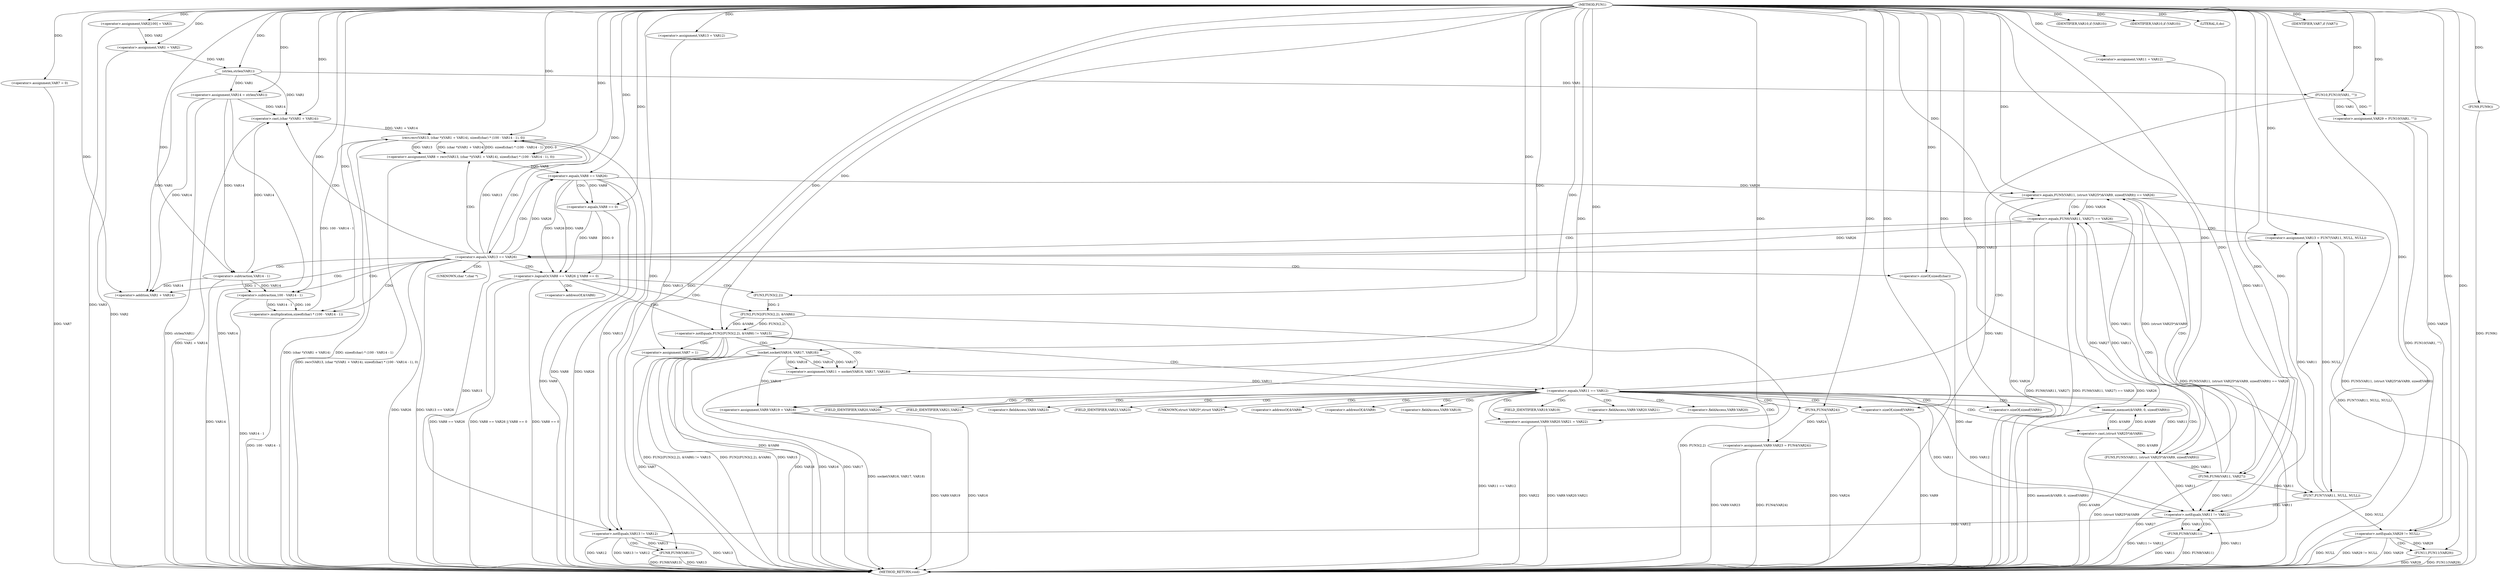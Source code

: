 digraph FUN1 {  
"1000100" [label = "(METHOD,FUN1)" ]
"1000286" [label = "(METHOD_RETURN,void)" ]
"1000104" [label = "(<operator>.assignment,VAR2[100] = VAR3)" ]
"1000107" [label = "(<operator>.assignment,VAR1 = VAR2)" ]
"1000115" [label = "(<operator>.assignment,VAR7 = 0)" ]
"1000122" [label = "(<operator>.assignment,VAR11 = VAR12)" ]
"1000126" [label = "(<operator>.assignment,VAR13 = VAR12)" ]
"1000130" [label = "(<operator>.assignment,VAR14 = strlen(VAR1))" ]
"1000132" [label = "(strlen,strlen(VAR1))" ]
"1000137" [label = "(<operator>.notEquals,FUN2(FUN3(2,2), &VAR6) != VAR15)" ]
"1000138" [label = "(FUN2,FUN2(FUN3(2,2), &VAR6))" ]
"1000139" [label = "(FUN3,FUN3(2,2))" ]
"1000147" [label = "(<operator>.assignment,VAR7 = 1)" ]
"1000150" [label = "(<operator>.assignment,VAR11 = socket(VAR16, VAR17, VAR18))" ]
"1000152" [label = "(socket,socket(VAR16, VAR17, VAR18))" ]
"1000157" [label = "(<operator>.equals,VAR11 == VAR12)" ]
"1000162" [label = "(memset,memset(&VAR9, 0, sizeof(VAR9)))" ]
"1000166" [label = "(<operator>.sizeOf,sizeof(VAR9))" ]
"1000168" [label = "(<operator>.assignment,VAR9.VAR19 = VAR16)" ]
"1000173" [label = "(<operator>.assignment,VAR9.VAR20.VAR21 = VAR22)" ]
"1000180" [label = "(<operator>.assignment,VAR9.VAR23 = FUN4(VAR24))" ]
"1000184" [label = "(FUN4,FUN4(VAR24))" ]
"1000187" [label = "(<operator>.equals,FUN5(VAR11, (struct VAR25*)&VAR9, sizeof(VAR9)) == VAR26)" ]
"1000188" [label = "(FUN5,FUN5(VAR11, (struct VAR25*)&VAR9, sizeof(VAR9)))" ]
"1000190" [label = "(<operator>.cast,(struct VAR25*)&VAR9)" ]
"1000194" [label = "(<operator>.sizeOf,sizeof(VAR9))" ]
"1000200" [label = "(<operator>.equals,FUN6(VAR11, VAR27) == VAR26)" ]
"1000201" [label = "(FUN6,FUN6(VAR11, VAR27))" ]
"1000207" [label = "(<operator>.assignment,VAR13 = FUN7(VAR11, NULL, NULL))" ]
"1000209" [label = "(FUN7,FUN7(VAR11, NULL, NULL))" ]
"1000214" [label = "(<operator>.equals,VAR13 == VAR26)" ]
"1000219" [label = "(<operator>.assignment,VAR8 = recv(VAR13, (char *)(VAR1 + VAR14), sizeof(char) * (100 - VAR14 - 1), 0))" ]
"1000221" [label = "(recv,recv(VAR13, (char *)(VAR1 + VAR14), sizeof(char) * (100 - VAR14 - 1), 0))" ]
"1000223" [label = "(<operator>.cast,(char *)(VAR1 + VAR14))" ]
"1000225" [label = "(<operator>.addition,VAR1 + VAR14)" ]
"1000228" [label = "(<operator>.multiplication,sizeof(char) * (100 - VAR14 - 1))" ]
"1000229" [label = "(<operator>.sizeOf,sizeof(char))" ]
"1000231" [label = "(<operator>.subtraction,100 - VAR14 - 1)" ]
"1000233" [label = "(<operator>.subtraction,VAR14 - 1)" ]
"1000238" [label = "(<operator>.logicalOr,VAR8 == VAR26 || VAR8 == 0)" ]
"1000239" [label = "(<operator>.equals,VAR8 == VAR26)" ]
"1000242" [label = "(<operator>.equals,VAR8 == 0)" ]
"1000248" [label = "(IDENTIFIER,VAR10,if (VAR10))" ]
"1000251" [label = "(IDENTIFIER,VAR10,if (VAR10))" ]
"1000253" [label = "(LITERAL,0,do)" ]
"1000255" [label = "(<operator>.notEquals,VAR11 != VAR12)" ]
"1000259" [label = "(FUN8,FUN8(VAR11))" ]
"1000262" [label = "(<operator>.notEquals,VAR13 != VAR12)" ]
"1000266" [label = "(FUN8,FUN8(VAR13))" ]
"1000269" [label = "(IDENTIFIER,VAR7,if (VAR7))" ]
"1000271" [label = "(FUN9,FUN9())" ]
"1000274" [label = "(<operator>.assignment,VAR29 = FUN10(VAR1, \"\"))" ]
"1000276" [label = "(FUN10,FUN10(VAR1, \"\"))" ]
"1000280" [label = "(<operator>.notEquals,VAR29 != NULL)" ]
"1000284" [label = "(FUN11,FUN11(VAR29))" ]
"1000142" [label = "(<operator>.addressOf,&VAR6)" ]
"1000163" [label = "(<operator>.addressOf,&VAR9)" ]
"1000169" [label = "(<operator>.fieldAccess,VAR9.VAR19)" ]
"1000171" [label = "(FIELD_IDENTIFIER,VAR19,VAR19)" ]
"1000174" [label = "(<operator>.fieldAccess,VAR9.VAR20.VAR21)" ]
"1000175" [label = "(<operator>.fieldAccess,VAR9.VAR20)" ]
"1000177" [label = "(FIELD_IDENTIFIER,VAR20,VAR20)" ]
"1000178" [label = "(FIELD_IDENTIFIER,VAR21,VAR21)" ]
"1000181" [label = "(<operator>.fieldAccess,VAR9.VAR23)" ]
"1000183" [label = "(FIELD_IDENTIFIER,VAR23,VAR23)" ]
"1000191" [label = "(UNKNOWN,struct VAR25*,struct VAR25*)" ]
"1000192" [label = "(<operator>.addressOf,&VAR9)" ]
"1000224" [label = "(UNKNOWN,char *,char *)" ]
  "1000184" -> "1000286"  [ label = "DDG: VAR24"] 
  "1000180" -> "1000286"  [ label = "DDG: VAR9.VAR23"] 
  "1000147" -> "1000286"  [ label = "DDG: VAR7"] 
  "1000228" -> "1000286"  [ label = "DDG: 100 - VAR14 - 1"] 
  "1000274" -> "1000286"  [ label = "DDG: FUN10(VAR1, \"\")"] 
  "1000137" -> "1000286"  [ label = "DDG: FUN2(FUN3(2,2), &VAR6)"] 
  "1000255" -> "1000286"  [ label = "DDG: VAR11"] 
  "1000259" -> "1000286"  [ label = "DDG: FUN8(VAR11)"] 
  "1000187" -> "1000286"  [ label = "DDG: FUN5(VAR11, (struct VAR25*)&VAR9, sizeof(VAR9))"] 
  "1000259" -> "1000286"  [ label = "DDG: VAR11"] 
  "1000168" -> "1000286"  [ label = "DDG: VAR16"] 
  "1000187" -> "1000286"  [ label = "DDG: FUN5(VAR11, (struct VAR25*)&VAR9, sizeof(VAR9)) == VAR26"] 
  "1000138" -> "1000286"  [ label = "DDG: &VAR6"] 
  "1000223" -> "1000286"  [ label = "DDG: VAR1 + VAR14"] 
  "1000219" -> "1000286"  [ label = "DDG: recv(VAR13, (char *)(VAR1 + VAR14), sizeof(char) * (100 - VAR14 - 1), 0)"] 
  "1000200" -> "1000286"  [ label = "DDG: FUN6(VAR11, VAR27)"] 
  "1000221" -> "1000286"  [ label = "DDG: (char *)(VAR1 + VAR14)"] 
  "1000207" -> "1000286"  [ label = "DDG: FUN7(VAR11, NULL, NULL)"] 
  "1000284" -> "1000286"  [ label = "DDG: VAR29"] 
  "1000280" -> "1000286"  [ label = "DDG: NULL"] 
  "1000284" -> "1000286"  [ label = "DDG: FUN11(VAR29)"] 
  "1000238" -> "1000286"  [ label = "DDG: VAR8 == VAR26"] 
  "1000231" -> "1000286"  [ label = "DDG: VAR14 - 1"] 
  "1000168" -> "1000286"  [ label = "DDG: VAR9.VAR19"] 
  "1000280" -> "1000286"  [ label = "DDG: VAR29 != NULL"] 
  "1000188" -> "1000286"  [ label = "DDG: (struct VAR25*)&VAR9"] 
  "1000200" -> "1000286"  [ label = "DDG: FUN6(VAR11, VAR27) == VAR26"] 
  "1000214" -> "1000286"  [ label = "DDG: VAR26"] 
  "1000157" -> "1000286"  [ label = "DDG: VAR11 == VAR12"] 
  "1000173" -> "1000286"  [ label = "DDG: VAR22"] 
  "1000255" -> "1000286"  [ label = "DDG: VAR11 != VAR12"] 
  "1000239" -> "1000286"  [ label = "DDG: VAR8"] 
  "1000238" -> "1000286"  [ label = "DDG: VAR8 == VAR26 || VAR8 == 0"] 
  "1000221" -> "1000286"  [ label = "DDG: sizeof(char) * (100 - VAR14 - 1)"] 
  "1000214" -> "1000286"  [ label = "DDG: VAR13 == VAR26"] 
  "1000130" -> "1000286"  [ label = "DDG: strlen(VAR1)"] 
  "1000138" -> "1000286"  [ label = "DDG: FUN3(2,2)"] 
  "1000194" -> "1000286"  [ label = "DDG: VAR9"] 
  "1000180" -> "1000286"  [ label = "DDG: FUN4(VAR24)"] 
  "1000150" -> "1000286"  [ label = "DDG: socket(VAR16, VAR17, VAR18)"] 
  "1000152" -> "1000286"  [ label = "DDG: VAR18"] 
  "1000137" -> "1000286"  [ label = "DDG: VAR15"] 
  "1000266" -> "1000286"  [ label = "DDG: VAR13"] 
  "1000262" -> "1000286"  [ label = "DDG: VAR13"] 
  "1000262" -> "1000286"  [ label = "DDG: VAR12"] 
  "1000201" -> "1000286"  [ label = "DDG: VAR27"] 
  "1000266" -> "1000286"  [ label = "DDG: FUN8(VAR13)"] 
  "1000152" -> "1000286"  [ label = "DDG: VAR16"] 
  "1000262" -> "1000286"  [ label = "DDG: VAR13 != VAR12"] 
  "1000152" -> "1000286"  [ label = "DDG: VAR17"] 
  "1000280" -> "1000286"  [ label = "DDG: VAR29"] 
  "1000233" -> "1000286"  [ label = "DDG: VAR14"] 
  "1000229" -> "1000286"  [ label = "DDG: char"] 
  "1000276" -> "1000286"  [ label = "DDG: VAR1"] 
  "1000238" -> "1000286"  [ label = "DDG: VAR8 == 0"] 
  "1000187" -> "1000286"  [ label = "DDG: VAR26"] 
  "1000162" -> "1000286"  [ label = "DDG: memset(&VAR9, 0, sizeof(VAR9))"] 
  "1000239" -> "1000286"  [ label = "DDG: VAR26"] 
  "1000271" -> "1000286"  [ label = "DDG: FUN9()"] 
  "1000115" -> "1000286"  [ label = "DDG: VAR7"] 
  "1000190" -> "1000286"  [ label = "DDG: &VAR9"] 
  "1000173" -> "1000286"  [ label = "DDG: VAR9.VAR20.VAR21"] 
  "1000137" -> "1000286"  [ label = "DDG: FUN2(FUN3(2,2), &VAR6) != VAR15"] 
  "1000242" -> "1000286"  [ label = "DDG: VAR8"] 
  "1000104" -> "1000286"  [ label = "DDG: VAR3"] 
  "1000107" -> "1000286"  [ label = "DDG: VAR2"] 
  "1000130" -> "1000286"  [ label = "DDG: VAR14"] 
  "1000200" -> "1000286"  [ label = "DDG: VAR26"] 
  "1000100" -> "1000104"  [ label = "DDG: "] 
  "1000104" -> "1000107"  [ label = "DDG: VAR2"] 
  "1000100" -> "1000107"  [ label = "DDG: "] 
  "1000100" -> "1000115"  [ label = "DDG: "] 
  "1000100" -> "1000122"  [ label = "DDG: "] 
  "1000100" -> "1000126"  [ label = "DDG: "] 
  "1000132" -> "1000130"  [ label = "DDG: VAR1"] 
  "1000100" -> "1000130"  [ label = "DDG: "] 
  "1000107" -> "1000132"  [ label = "DDG: VAR1"] 
  "1000100" -> "1000132"  [ label = "DDG: "] 
  "1000138" -> "1000137"  [ label = "DDG: FUN3(2,2)"] 
  "1000138" -> "1000137"  [ label = "DDG: &VAR6"] 
  "1000139" -> "1000138"  [ label = "DDG: 2"] 
  "1000100" -> "1000139"  [ label = "DDG: "] 
  "1000100" -> "1000137"  [ label = "DDG: "] 
  "1000100" -> "1000147"  [ label = "DDG: "] 
  "1000152" -> "1000150"  [ label = "DDG: VAR16"] 
  "1000152" -> "1000150"  [ label = "DDG: VAR17"] 
  "1000152" -> "1000150"  [ label = "DDG: VAR18"] 
  "1000100" -> "1000150"  [ label = "DDG: "] 
  "1000100" -> "1000152"  [ label = "DDG: "] 
  "1000150" -> "1000157"  [ label = "DDG: VAR11"] 
  "1000100" -> "1000157"  [ label = "DDG: "] 
  "1000190" -> "1000162"  [ label = "DDG: &VAR9"] 
  "1000100" -> "1000162"  [ label = "DDG: "] 
  "1000100" -> "1000166"  [ label = "DDG: "] 
  "1000152" -> "1000168"  [ label = "DDG: VAR16"] 
  "1000100" -> "1000168"  [ label = "DDG: "] 
  "1000100" -> "1000173"  [ label = "DDG: "] 
  "1000184" -> "1000180"  [ label = "DDG: VAR24"] 
  "1000100" -> "1000184"  [ label = "DDG: "] 
  "1000188" -> "1000187"  [ label = "DDG: VAR11"] 
  "1000188" -> "1000187"  [ label = "DDG: (struct VAR25*)&VAR9"] 
  "1000157" -> "1000188"  [ label = "DDG: VAR11"] 
  "1000100" -> "1000188"  [ label = "DDG: "] 
  "1000190" -> "1000188"  [ label = "DDG: &VAR9"] 
  "1000162" -> "1000190"  [ label = "DDG: &VAR9"] 
  "1000100" -> "1000194"  [ label = "DDG: "] 
  "1000239" -> "1000187"  [ label = "DDG: VAR26"] 
  "1000100" -> "1000187"  [ label = "DDG: "] 
  "1000201" -> "1000200"  [ label = "DDG: VAR11"] 
  "1000201" -> "1000200"  [ label = "DDG: VAR27"] 
  "1000188" -> "1000201"  [ label = "DDG: VAR11"] 
  "1000100" -> "1000201"  [ label = "DDG: "] 
  "1000187" -> "1000200"  [ label = "DDG: VAR26"] 
  "1000100" -> "1000200"  [ label = "DDG: "] 
  "1000209" -> "1000207"  [ label = "DDG: VAR11"] 
  "1000209" -> "1000207"  [ label = "DDG: NULL"] 
  "1000100" -> "1000207"  [ label = "DDG: "] 
  "1000201" -> "1000209"  [ label = "DDG: VAR11"] 
  "1000100" -> "1000209"  [ label = "DDG: "] 
  "1000207" -> "1000214"  [ label = "DDG: VAR13"] 
  "1000100" -> "1000214"  [ label = "DDG: "] 
  "1000200" -> "1000214"  [ label = "DDG: VAR26"] 
  "1000221" -> "1000219"  [ label = "DDG: VAR13"] 
  "1000221" -> "1000219"  [ label = "DDG: (char *)(VAR1 + VAR14)"] 
  "1000221" -> "1000219"  [ label = "DDG: sizeof(char) * (100 - VAR14 - 1)"] 
  "1000221" -> "1000219"  [ label = "DDG: 0"] 
  "1000100" -> "1000219"  [ label = "DDG: "] 
  "1000214" -> "1000221"  [ label = "DDG: VAR13"] 
  "1000100" -> "1000221"  [ label = "DDG: "] 
  "1000223" -> "1000221"  [ label = "DDG: VAR1 + VAR14"] 
  "1000132" -> "1000223"  [ label = "DDG: VAR1"] 
  "1000100" -> "1000223"  [ label = "DDG: "] 
  "1000233" -> "1000223"  [ label = "DDG: VAR14"] 
  "1000130" -> "1000223"  [ label = "DDG: VAR14"] 
  "1000132" -> "1000225"  [ label = "DDG: VAR1"] 
  "1000100" -> "1000225"  [ label = "DDG: "] 
  "1000233" -> "1000225"  [ label = "DDG: VAR14"] 
  "1000130" -> "1000225"  [ label = "DDG: VAR14"] 
  "1000228" -> "1000221"  [ label = "DDG: 100 - VAR14 - 1"] 
  "1000100" -> "1000228"  [ label = "DDG: "] 
  "1000100" -> "1000229"  [ label = "DDG: "] 
  "1000231" -> "1000228"  [ label = "DDG: 100"] 
  "1000231" -> "1000228"  [ label = "DDG: VAR14 - 1"] 
  "1000100" -> "1000231"  [ label = "DDG: "] 
  "1000233" -> "1000231"  [ label = "DDG: VAR14"] 
  "1000233" -> "1000231"  [ label = "DDG: 1"] 
  "1000100" -> "1000233"  [ label = "DDG: "] 
  "1000130" -> "1000233"  [ label = "DDG: VAR14"] 
  "1000239" -> "1000238"  [ label = "DDG: VAR8"] 
  "1000239" -> "1000238"  [ label = "DDG: VAR26"] 
  "1000219" -> "1000239"  [ label = "DDG: VAR8"] 
  "1000100" -> "1000239"  [ label = "DDG: "] 
  "1000214" -> "1000239"  [ label = "DDG: VAR26"] 
  "1000242" -> "1000238"  [ label = "DDG: VAR8"] 
  "1000242" -> "1000238"  [ label = "DDG: 0"] 
  "1000239" -> "1000242"  [ label = "DDG: VAR8"] 
  "1000100" -> "1000242"  [ label = "DDG: "] 
  "1000100" -> "1000248"  [ label = "DDG: "] 
  "1000100" -> "1000251"  [ label = "DDG: "] 
  "1000100" -> "1000253"  [ label = "DDG: "] 
  "1000209" -> "1000255"  [ label = "DDG: VAR11"] 
  "1000188" -> "1000255"  [ label = "DDG: VAR11"] 
  "1000122" -> "1000255"  [ label = "DDG: VAR11"] 
  "1000157" -> "1000255"  [ label = "DDG: VAR11"] 
  "1000201" -> "1000255"  [ label = "DDG: VAR11"] 
  "1000100" -> "1000255"  [ label = "DDG: "] 
  "1000157" -> "1000255"  [ label = "DDG: VAR12"] 
  "1000255" -> "1000259"  [ label = "DDG: VAR11"] 
  "1000100" -> "1000259"  [ label = "DDG: "] 
  "1000221" -> "1000262"  [ label = "DDG: VAR13"] 
  "1000126" -> "1000262"  [ label = "DDG: VAR13"] 
  "1000214" -> "1000262"  [ label = "DDG: VAR13"] 
  "1000100" -> "1000262"  [ label = "DDG: "] 
  "1000255" -> "1000262"  [ label = "DDG: VAR12"] 
  "1000262" -> "1000266"  [ label = "DDG: VAR13"] 
  "1000100" -> "1000266"  [ label = "DDG: "] 
  "1000100" -> "1000269"  [ label = "DDG: "] 
  "1000100" -> "1000271"  [ label = "DDG: "] 
  "1000276" -> "1000274"  [ label = "DDG: VAR1"] 
  "1000276" -> "1000274"  [ label = "DDG: \"\""] 
  "1000100" -> "1000274"  [ label = "DDG: "] 
  "1000132" -> "1000276"  [ label = "DDG: VAR1"] 
  "1000100" -> "1000276"  [ label = "DDG: "] 
  "1000274" -> "1000280"  [ label = "DDG: VAR29"] 
  "1000100" -> "1000280"  [ label = "DDG: "] 
  "1000209" -> "1000280"  [ label = "DDG: NULL"] 
  "1000280" -> "1000284"  [ label = "DDG: VAR29"] 
  "1000100" -> "1000284"  [ label = "DDG: "] 
  "1000137" -> "1000150"  [ label = "CDG: "] 
  "1000137" -> "1000157"  [ label = "CDG: "] 
  "1000137" -> "1000152"  [ label = "CDG: "] 
  "1000137" -> "1000147"  [ label = "CDG: "] 
  "1000157" -> "1000174"  [ label = "CDG: "] 
  "1000157" -> "1000191"  [ label = "CDG: "] 
  "1000157" -> "1000166"  [ label = "CDG: "] 
  "1000157" -> "1000180"  [ label = "CDG: "] 
  "1000157" -> "1000183"  [ label = "CDG: "] 
  "1000157" -> "1000188"  [ label = "CDG: "] 
  "1000157" -> "1000190"  [ label = "CDG: "] 
  "1000157" -> "1000175"  [ label = "CDG: "] 
  "1000157" -> "1000194"  [ label = "CDG: "] 
  "1000157" -> "1000192"  [ label = "CDG: "] 
  "1000157" -> "1000187"  [ label = "CDG: "] 
  "1000157" -> "1000169"  [ label = "CDG: "] 
  "1000157" -> "1000163"  [ label = "CDG: "] 
  "1000157" -> "1000168"  [ label = "CDG: "] 
  "1000157" -> "1000178"  [ label = "CDG: "] 
  "1000157" -> "1000173"  [ label = "CDG: "] 
  "1000157" -> "1000171"  [ label = "CDG: "] 
  "1000157" -> "1000184"  [ label = "CDG: "] 
  "1000157" -> "1000177"  [ label = "CDG: "] 
  "1000157" -> "1000162"  [ label = "CDG: "] 
  "1000157" -> "1000181"  [ label = "CDG: "] 
  "1000187" -> "1000200"  [ label = "CDG: "] 
  "1000187" -> "1000201"  [ label = "CDG: "] 
  "1000200" -> "1000214"  [ label = "CDG: "] 
  "1000200" -> "1000207"  [ label = "CDG: "] 
  "1000200" -> "1000209"  [ label = "CDG: "] 
  "1000214" -> "1000238"  [ label = "CDG: "] 
  "1000214" -> "1000221"  [ label = "CDG: "] 
  "1000214" -> "1000233"  [ label = "CDG: "] 
  "1000214" -> "1000219"  [ label = "CDG: "] 
  "1000214" -> "1000224"  [ label = "CDG: "] 
  "1000214" -> "1000239"  [ label = "CDG: "] 
  "1000214" -> "1000229"  [ label = "CDG: "] 
  "1000214" -> "1000225"  [ label = "CDG: "] 
  "1000214" -> "1000231"  [ label = "CDG: "] 
  "1000214" -> "1000223"  [ label = "CDG: "] 
  "1000214" -> "1000228"  [ label = "CDG: "] 
  "1000238" -> "1000142"  [ label = "CDG: "] 
  "1000238" -> "1000139"  [ label = "CDG: "] 
  "1000238" -> "1000138"  [ label = "CDG: "] 
  "1000238" -> "1000137"  [ label = "CDG: "] 
  "1000239" -> "1000242"  [ label = "CDG: "] 
  "1000255" -> "1000259"  [ label = "CDG: "] 
  "1000262" -> "1000266"  [ label = "CDG: "] 
  "1000280" -> "1000284"  [ label = "CDG: "] 
}
